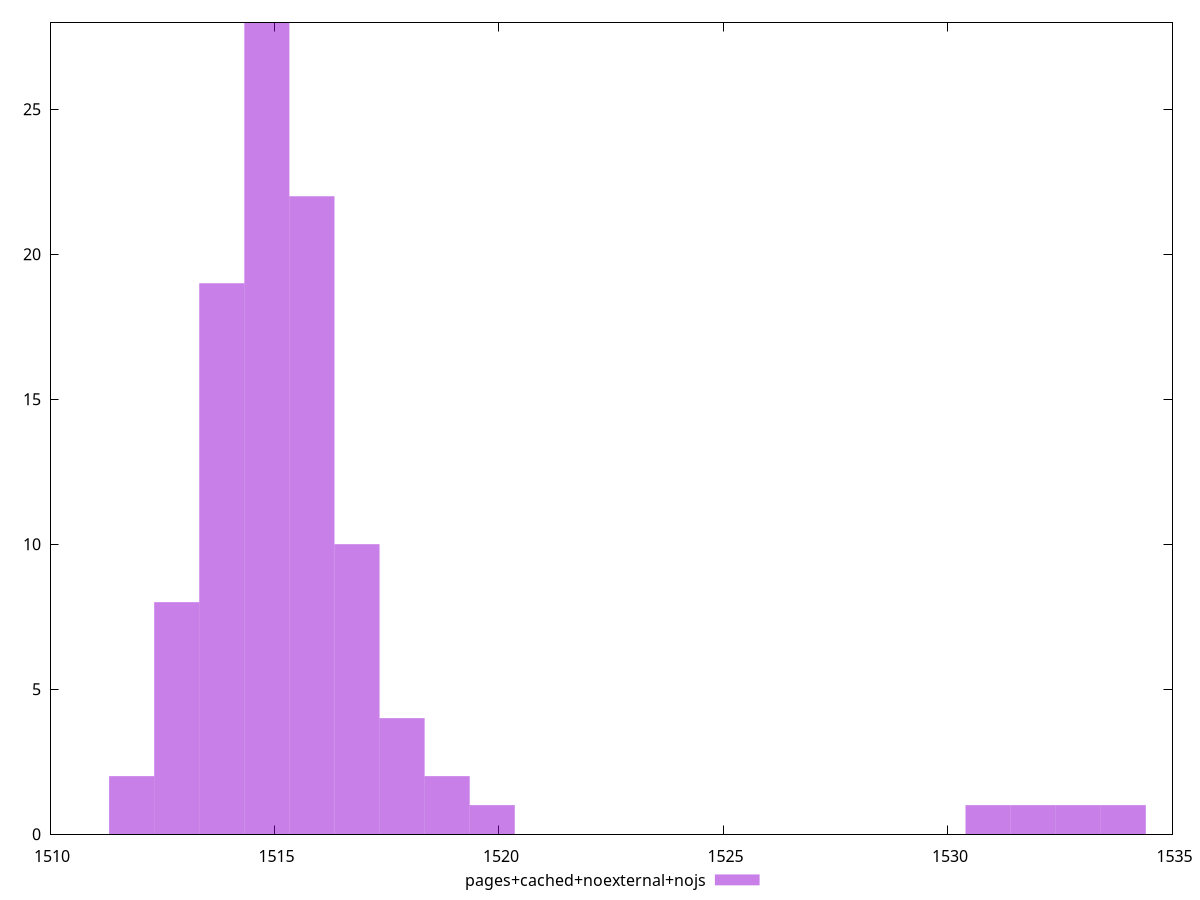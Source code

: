 $_pagesCachedNoexternalNojs <<EOF
1515.8338209562112 22
1518.8454113289717 2
1514.8299574986243 28
1511.8183671258635 2
1517.8415478713848 4
1512.8222305834504 8
1516.837684413798 10
1513.8260940410373 19
1532.8994997351883 1
1531.8956362776014 1
1533.9033631927753 1
1530.8917728200145 1
1519.8492747865587 1
EOF
set key outside below
set terminal pngcairo
set output "report_00004_2020-11-02T20-21-41.718Z/first-contentful-paint/pages+cached+noexternal+nojs//raw_hist.png"
set yrange [0:28]
set boxwidth 1.0038634575868948
set style fill transparent solid 0.5 noborder
plot $_pagesCachedNoexternalNojs title "pages+cached+noexternal+nojs" with boxes ,